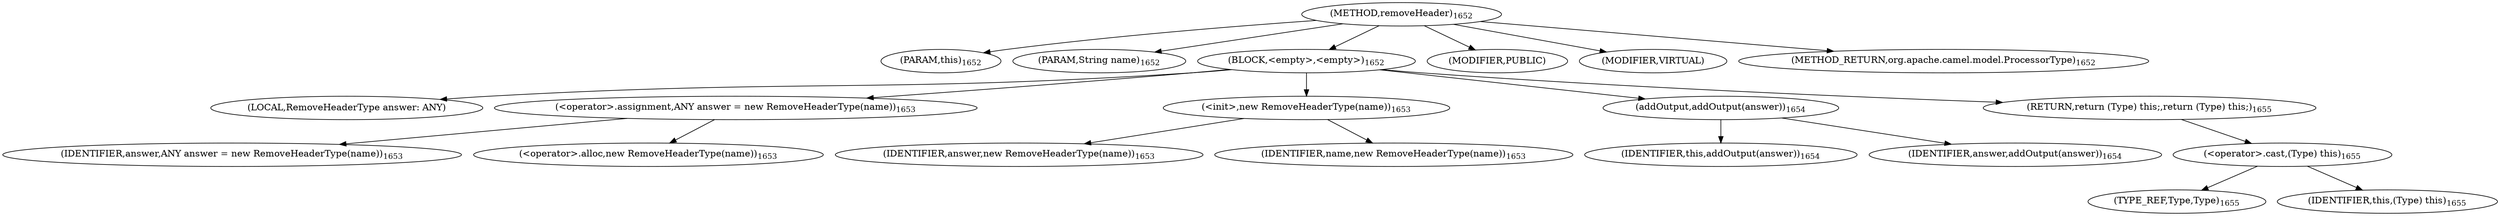 digraph "removeHeader" {  
"2972" [label = <(METHOD,removeHeader)<SUB>1652</SUB>> ]
"451" [label = <(PARAM,this)<SUB>1652</SUB>> ]
"2973" [label = <(PARAM,String name)<SUB>1652</SUB>> ]
"2974" [label = <(BLOCK,&lt;empty&gt;,&lt;empty&gt;)<SUB>1652</SUB>> ]
"449" [label = <(LOCAL,RemoveHeaderType answer: ANY)> ]
"2975" [label = <(&lt;operator&gt;.assignment,ANY answer = new RemoveHeaderType(name))<SUB>1653</SUB>> ]
"2976" [label = <(IDENTIFIER,answer,ANY answer = new RemoveHeaderType(name))<SUB>1653</SUB>> ]
"2977" [label = <(&lt;operator&gt;.alloc,new RemoveHeaderType(name))<SUB>1653</SUB>> ]
"2978" [label = <(&lt;init&gt;,new RemoveHeaderType(name))<SUB>1653</SUB>> ]
"448" [label = <(IDENTIFIER,answer,new RemoveHeaderType(name))<SUB>1653</SUB>> ]
"2979" [label = <(IDENTIFIER,name,new RemoveHeaderType(name))<SUB>1653</SUB>> ]
"2980" [label = <(addOutput,addOutput(answer))<SUB>1654</SUB>> ]
"450" [label = <(IDENTIFIER,this,addOutput(answer))<SUB>1654</SUB>> ]
"2981" [label = <(IDENTIFIER,answer,addOutput(answer))<SUB>1654</SUB>> ]
"2982" [label = <(RETURN,return (Type) this;,return (Type) this;)<SUB>1655</SUB>> ]
"2983" [label = <(&lt;operator&gt;.cast,(Type) this)<SUB>1655</SUB>> ]
"2984" [label = <(TYPE_REF,Type,Type)<SUB>1655</SUB>> ]
"452" [label = <(IDENTIFIER,this,(Type) this)<SUB>1655</SUB>> ]
"2985" [label = <(MODIFIER,PUBLIC)> ]
"2986" [label = <(MODIFIER,VIRTUAL)> ]
"2987" [label = <(METHOD_RETURN,org.apache.camel.model.ProcessorType)<SUB>1652</SUB>> ]
  "2972" -> "451" 
  "2972" -> "2973" 
  "2972" -> "2974" 
  "2972" -> "2985" 
  "2972" -> "2986" 
  "2972" -> "2987" 
  "2974" -> "449" 
  "2974" -> "2975" 
  "2974" -> "2978" 
  "2974" -> "2980" 
  "2974" -> "2982" 
  "2975" -> "2976" 
  "2975" -> "2977" 
  "2978" -> "448" 
  "2978" -> "2979" 
  "2980" -> "450" 
  "2980" -> "2981" 
  "2982" -> "2983" 
  "2983" -> "2984" 
  "2983" -> "452" 
}
